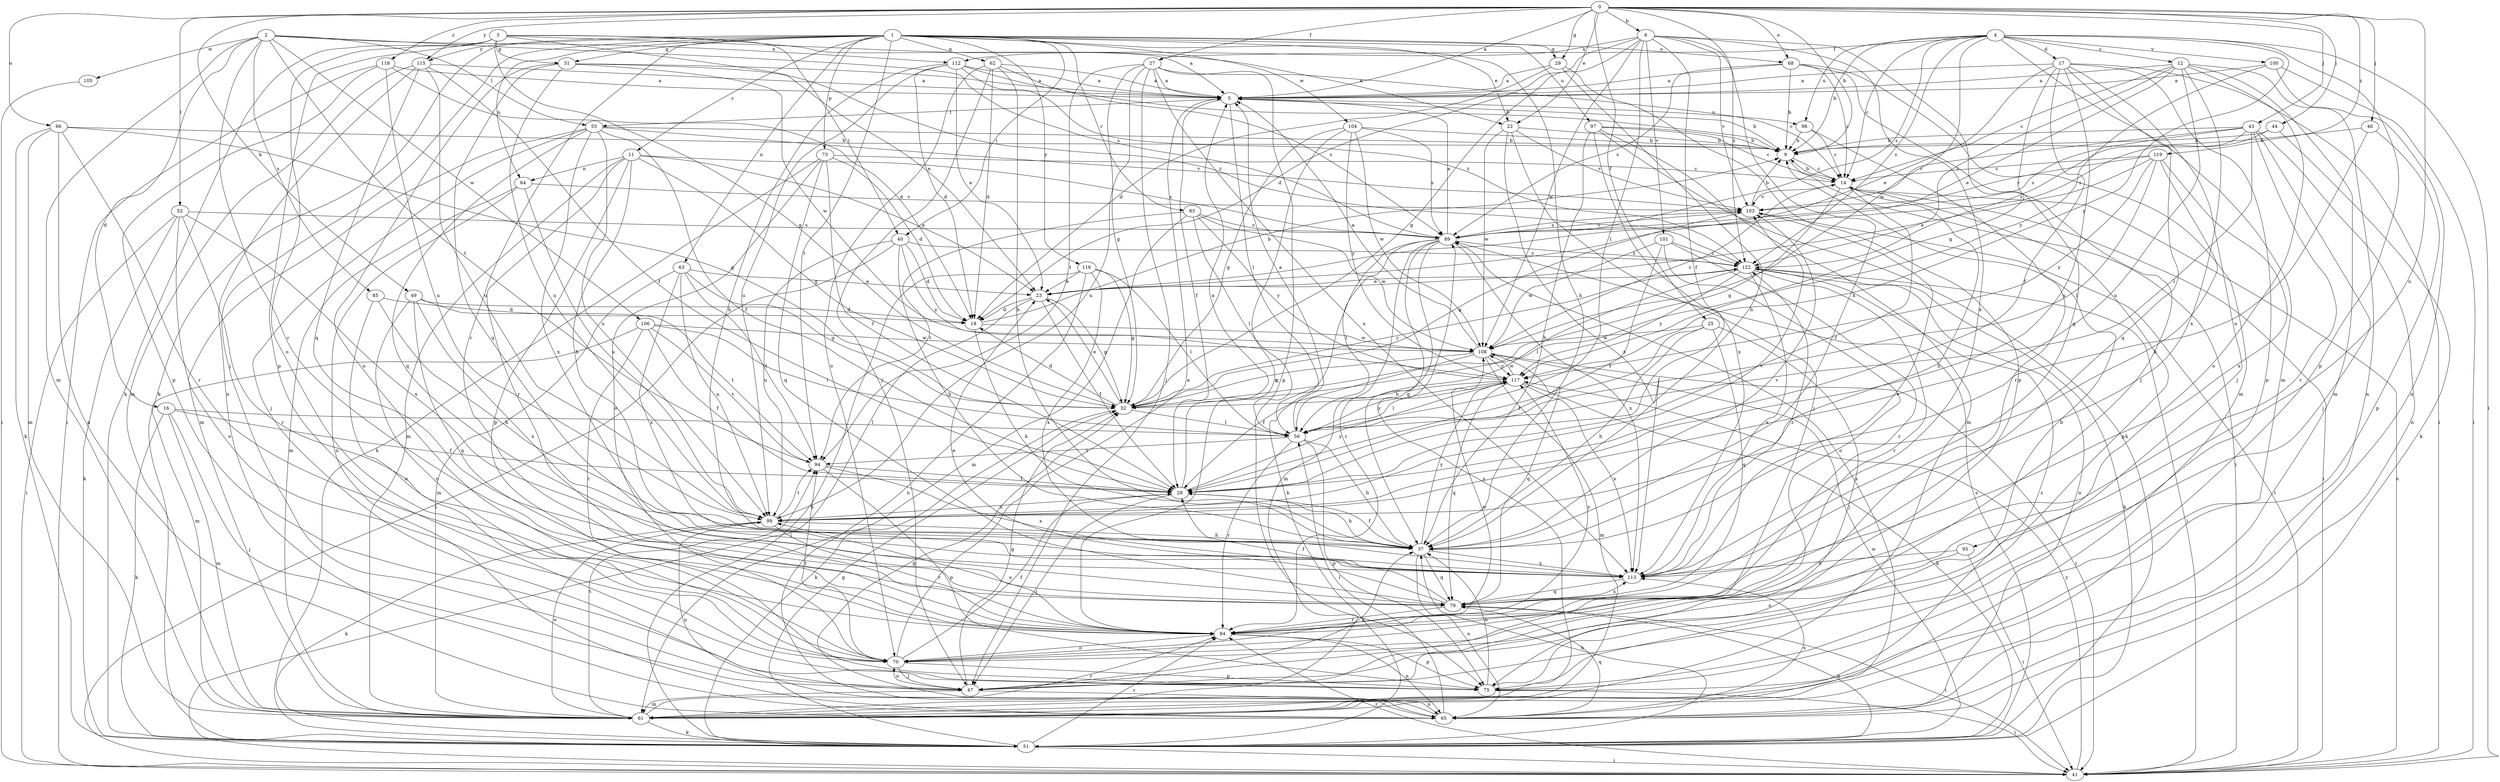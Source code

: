 strict digraph  {
0;
1;
2;
3;
4;
5;
6;
9;
11;
12;
14;
16;
17;
18;
22;
23;
25;
27;
28;
29;
31;
32;
37;
40;
41;
43;
44;
46;
47;
49;
51;
52;
55;
56;
61;
62;
63;
64;
65;
66;
68;
70;
73;
75;
79;
83;
84;
85;
89;
94;
95;
97;
98;
99;
100;
101;
103;
104;
105;
106;
108;
112;
113;
115;
116;
117;
118;
119;
122;
0 -> 5  [label=a];
0 -> 6  [label=b];
0 -> 9  [label=b];
0 -> 22  [label=e];
0 -> 25  [label=f];
0 -> 27  [label=f];
0 -> 29  [label=g];
0 -> 43  [label=j];
0 -> 44  [label=j];
0 -> 46  [label=j];
0 -> 49  [label=k];
0 -> 52  [label=l];
0 -> 66  [label=o];
0 -> 68  [label=o];
0 -> 95  [label=u];
0 -> 115  [label=y];
0 -> 118  [label=z];
0 -> 119  [label=z];
0 -> 122  [label=z];
1 -> 11  [label=c];
1 -> 22  [label=e];
1 -> 29  [label=g];
1 -> 31  [label=g];
1 -> 37  [label=h];
1 -> 40  [label=i];
1 -> 47  [label=j];
1 -> 51  [label=k];
1 -> 62  [label=n];
1 -> 63  [label=n];
1 -> 64  [label=n];
1 -> 68  [label=o];
1 -> 73  [label=p];
1 -> 83  [label=r];
1 -> 84  [label=r];
1 -> 94  [label=t];
1 -> 97  [label=u];
1 -> 104  [label=w];
1 -> 115  [label=y];
1 -> 116  [label=y];
2 -> 16  [label=d];
2 -> 55  [label=l];
2 -> 61  [label=m];
2 -> 84  [label=r];
2 -> 85  [label=s];
2 -> 89  [label=s];
2 -> 94  [label=t];
2 -> 105  [label=w];
2 -> 106  [label=w];
2 -> 112  [label=x];
3 -> 5  [label=a];
3 -> 22  [label=e];
3 -> 23  [label=e];
3 -> 31  [label=g];
3 -> 32  [label=g];
3 -> 40  [label=i];
3 -> 51  [label=k];
3 -> 70  [label=o];
3 -> 75  [label=p];
4 -> 9  [label=b];
4 -> 12  [label=c];
4 -> 14  [label=c];
4 -> 17  [label=d];
4 -> 27  [label=f];
4 -> 41  [label=i];
4 -> 61  [label=m];
4 -> 75  [label=p];
4 -> 89  [label=s];
4 -> 98  [label=u];
4 -> 100  [label=v];
4 -> 108  [label=w];
4 -> 117  [label=y];
4 -> 122  [label=z];
5 -> 9  [label=b];
5 -> 28  [label=f];
5 -> 55  [label=l];
5 -> 56  [label=l];
5 -> 98  [label=u];
6 -> 18  [label=d];
6 -> 28  [label=f];
6 -> 32  [label=g];
6 -> 37  [label=h];
6 -> 56  [label=l];
6 -> 79  [label=q];
6 -> 101  [label=v];
6 -> 103  [label=v];
6 -> 108  [label=w];
6 -> 112  [label=x];
6 -> 113  [label=x];
9 -> 14  [label=c];
9 -> 41  [label=i];
11 -> 23  [label=e];
11 -> 32  [label=g];
11 -> 37  [label=h];
11 -> 61  [label=m];
11 -> 64  [label=n];
11 -> 75  [label=p];
11 -> 84  [label=r];
11 -> 89  [label=s];
12 -> 5  [label=a];
12 -> 14  [label=c];
12 -> 23  [label=e];
12 -> 61  [label=m];
12 -> 65  [label=n];
12 -> 70  [label=o];
12 -> 99  [label=u];
12 -> 113  [label=x];
12 -> 122  [label=z];
14 -> 9  [label=b];
14 -> 28  [label=f];
14 -> 32  [label=g];
14 -> 37  [label=h];
14 -> 41  [label=i];
14 -> 75  [label=p];
14 -> 103  [label=v];
16 -> 28  [label=f];
16 -> 47  [label=j];
16 -> 51  [label=k];
16 -> 56  [label=l];
16 -> 61  [label=m];
17 -> 5  [label=a];
17 -> 23  [label=e];
17 -> 28  [label=f];
17 -> 32  [label=g];
17 -> 41  [label=i];
17 -> 47  [label=j];
17 -> 75  [label=p];
17 -> 79  [label=q];
17 -> 99  [label=u];
18 -> 9  [label=b];
18 -> 37  [label=h];
18 -> 108  [label=w];
22 -> 9  [label=b];
22 -> 47  [label=j];
22 -> 103  [label=v];
22 -> 108  [label=w];
22 -> 113  [label=x];
23 -> 18  [label=d];
23 -> 28  [label=f];
23 -> 32  [label=g];
23 -> 41  [label=i];
25 -> 28  [label=f];
25 -> 37  [label=h];
25 -> 47  [label=j];
25 -> 79  [label=q];
25 -> 108  [label=w];
27 -> 5  [label=a];
27 -> 14  [label=c];
27 -> 32  [label=g];
27 -> 47  [label=j];
27 -> 75  [label=p];
27 -> 94  [label=t];
27 -> 99  [label=u];
27 -> 113  [label=x];
28 -> 5  [label=a];
28 -> 37  [label=h];
28 -> 47  [label=j];
28 -> 99  [label=u];
28 -> 117  [label=y];
29 -> 5  [label=a];
29 -> 18  [label=d];
29 -> 37  [label=h];
29 -> 75  [label=p];
31 -> 5  [label=a];
31 -> 70  [label=o];
31 -> 79  [label=q];
31 -> 99  [label=u];
31 -> 108  [label=w];
31 -> 122  [label=z];
32 -> 18  [label=d];
32 -> 23  [label=e];
32 -> 51  [label=k];
32 -> 56  [label=l];
32 -> 122  [label=z];
37 -> 28  [label=f];
37 -> 65  [label=n];
37 -> 79  [label=q];
37 -> 103  [label=v];
37 -> 113  [label=x];
37 -> 117  [label=y];
40 -> 18  [label=d];
40 -> 37  [label=h];
40 -> 41  [label=i];
40 -> 99  [label=u];
40 -> 117  [label=y];
40 -> 122  [label=z];
41 -> 14  [label=c];
41 -> 84  [label=r];
41 -> 117  [label=y];
43 -> 9  [label=b];
43 -> 47  [label=j];
43 -> 56  [label=l];
43 -> 65  [label=n];
43 -> 84  [label=r];
43 -> 89  [label=s];
43 -> 103  [label=v];
43 -> 122  [label=z];
44 -> 9  [label=b];
44 -> 51  [label=k];
44 -> 89  [label=s];
46 -> 9  [label=b];
46 -> 75  [label=p];
46 -> 99  [label=u];
47 -> 32  [label=g];
47 -> 37  [label=h];
47 -> 61  [label=m];
47 -> 65  [label=n];
47 -> 70  [label=o];
49 -> 18  [label=d];
49 -> 70  [label=o];
49 -> 79  [label=q];
49 -> 94  [label=t];
49 -> 113  [label=x];
51 -> 32  [label=g];
51 -> 37  [label=h];
51 -> 41  [label=i];
51 -> 79  [label=q];
51 -> 84  [label=r];
51 -> 89  [label=s];
51 -> 108  [label=w];
52 -> 41  [label=i];
52 -> 51  [label=k];
52 -> 70  [label=o];
52 -> 84  [label=r];
52 -> 89  [label=s];
52 -> 113  [label=x];
55 -> 9  [label=b];
55 -> 28  [label=f];
55 -> 47  [label=j];
55 -> 61  [label=m];
55 -> 79  [label=q];
55 -> 99  [label=u];
55 -> 103  [label=v];
55 -> 113  [label=x];
56 -> 5  [label=a];
56 -> 37  [label=h];
56 -> 75  [label=p];
56 -> 84  [label=r];
56 -> 94  [label=t];
56 -> 117  [label=y];
61 -> 51  [label=k];
61 -> 84  [label=r];
61 -> 89  [label=s];
61 -> 94  [label=t];
61 -> 99  [label=u];
61 -> 122  [label=z];
62 -> 5  [label=a];
62 -> 18  [label=d];
62 -> 37  [label=h];
62 -> 47  [label=j];
62 -> 70  [label=o];
62 -> 89  [label=s];
63 -> 23  [label=e];
63 -> 32  [label=g];
63 -> 61  [label=m];
63 -> 94  [label=t];
63 -> 99  [label=u];
63 -> 113  [label=x];
64 -> 61  [label=m];
64 -> 65  [label=n];
64 -> 99  [label=u];
64 -> 103  [label=v];
65 -> 32  [label=g];
65 -> 56  [label=l];
65 -> 79  [label=q];
65 -> 89  [label=s];
65 -> 99  [label=u];
65 -> 113  [label=x];
66 -> 9  [label=b];
66 -> 32  [label=g];
66 -> 51  [label=k];
66 -> 61  [label=m];
66 -> 65  [label=n];
66 -> 84  [label=r];
68 -> 5  [label=a];
68 -> 9  [label=b];
68 -> 14  [label=c];
68 -> 47  [label=j];
68 -> 61  [label=m];
68 -> 89  [label=s];
70 -> 5  [label=a];
70 -> 28  [label=f];
70 -> 47  [label=j];
70 -> 75  [label=p];
70 -> 94  [label=t];
70 -> 108  [label=w];
73 -> 14  [label=c];
73 -> 18  [label=d];
73 -> 28  [label=f];
73 -> 51  [label=k];
73 -> 70  [label=o];
73 -> 79  [label=q];
75 -> 9  [label=b];
75 -> 37  [label=h];
75 -> 41  [label=i];
79 -> 23  [label=e];
79 -> 28  [label=f];
79 -> 41  [label=i];
79 -> 84  [label=r];
79 -> 113  [label=x];
83 -> 56  [label=l];
83 -> 61  [label=m];
83 -> 89  [label=s];
83 -> 94  [label=t];
83 -> 108  [label=w];
83 -> 117  [label=y];
84 -> 65  [label=n];
84 -> 70  [label=o];
84 -> 75  [label=p];
84 -> 99  [label=u];
84 -> 117  [label=y];
85 -> 18  [label=d];
85 -> 37  [label=h];
85 -> 70  [label=o];
89 -> 5  [label=a];
89 -> 37  [label=h];
89 -> 51  [label=k];
89 -> 56  [label=l];
89 -> 61  [label=m];
89 -> 84  [label=r];
89 -> 103  [label=v];
89 -> 113  [label=x];
89 -> 122  [label=z];
94 -> 28  [label=f];
94 -> 75  [label=p];
94 -> 113  [label=x];
95 -> 41  [label=i];
95 -> 70  [label=o];
95 -> 113  [label=x];
97 -> 9  [label=b];
97 -> 14  [label=c];
97 -> 37  [label=h];
97 -> 51  [label=k];
97 -> 61  [label=m];
97 -> 113  [label=x];
98 -> 9  [label=b];
98 -> 14  [label=c];
98 -> 84  [label=r];
99 -> 37  [label=h];
99 -> 51  [label=k];
99 -> 84  [label=r];
99 -> 94  [label=t];
99 -> 103  [label=v];
100 -> 5  [label=a];
100 -> 41  [label=i];
100 -> 65  [label=n];
100 -> 117  [label=y];
101 -> 28  [label=f];
101 -> 70  [label=o];
101 -> 84  [label=r];
101 -> 108  [label=w];
101 -> 122  [label=z];
103 -> 9  [label=b];
103 -> 32  [label=g];
103 -> 41  [label=i];
103 -> 89  [label=s];
104 -> 9  [label=b];
104 -> 32  [label=g];
104 -> 84  [label=r];
104 -> 89  [label=s];
104 -> 108  [label=w];
104 -> 117  [label=y];
105 -> 41  [label=i];
106 -> 28  [label=f];
106 -> 56  [label=l];
106 -> 61  [label=m];
106 -> 84  [label=r];
106 -> 94  [label=t];
106 -> 108  [label=w];
108 -> 5  [label=a];
108 -> 14  [label=c];
108 -> 28  [label=f];
108 -> 32  [label=g];
108 -> 41  [label=i];
108 -> 61  [label=m];
108 -> 79  [label=q];
108 -> 117  [label=y];
112 -> 5  [label=a];
112 -> 9  [label=b];
112 -> 18  [label=d];
112 -> 23  [label=e];
112 -> 37  [label=h];
112 -> 99  [label=u];
112 -> 122  [label=z];
113 -> 79  [label=q];
113 -> 103  [label=v];
113 -> 122  [label=z];
115 -> 5  [label=a];
115 -> 28  [label=f];
115 -> 61  [label=m];
115 -> 65  [label=n];
115 -> 79  [label=q];
115 -> 99  [label=u];
116 -> 23  [label=e];
116 -> 32  [label=g];
116 -> 51  [label=k];
116 -> 56  [label=l];
116 -> 65  [label=n];
116 -> 113  [label=x];
117 -> 32  [label=g];
117 -> 51  [label=k];
117 -> 56  [label=l];
117 -> 79  [label=q];
117 -> 108  [label=w];
117 -> 113  [label=x];
118 -> 5  [label=a];
118 -> 18  [label=d];
118 -> 41  [label=i];
118 -> 75  [label=p];
118 -> 99  [label=u];
119 -> 14  [label=c];
119 -> 23  [label=e];
119 -> 37  [label=h];
119 -> 56  [label=l];
119 -> 103  [label=v];
119 -> 113  [label=x];
119 -> 117  [label=y];
122 -> 23  [label=e];
122 -> 41  [label=i];
122 -> 51  [label=k];
122 -> 56  [label=l];
122 -> 65  [label=n];
122 -> 84  [label=r];
122 -> 113  [label=x];
122 -> 117  [label=y];
}
